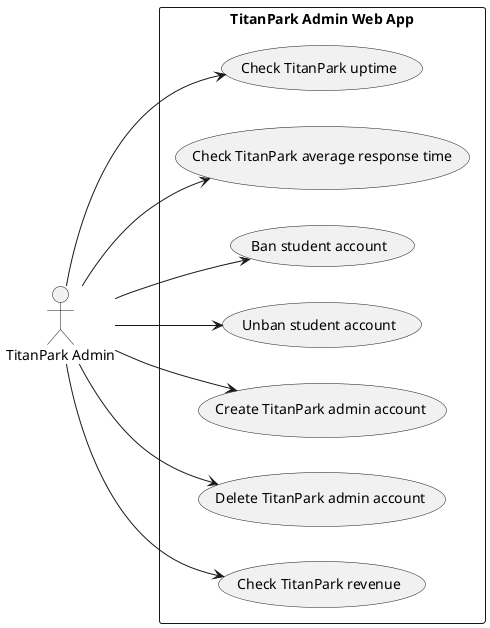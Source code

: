 @startuml use_cases_admin
left to right direction

rectangle "TitanPark Admin Web App" {
  usecase "Check TitanPark uptime" as check_uptime
  usecase "Check TitanPark average response time" as check_response_time
  usecase "Ban student account" as ban_student
  usecase "Unban student account" as unban_student
  usecase "Create TitanPark admin account" as create_admin
  usecase "Delete TitanPark admin account" as delete_admin
  usecase "Check TitanPark revenue" as check_revenue
}

actor "TitanPark Admin" as admin

admin --> check_uptime
admin --> check_response_time
admin --> ban_student
admin --> unban_student
admin --> create_admin
admin --> delete_admin
admin --> check_revenue
@enduml